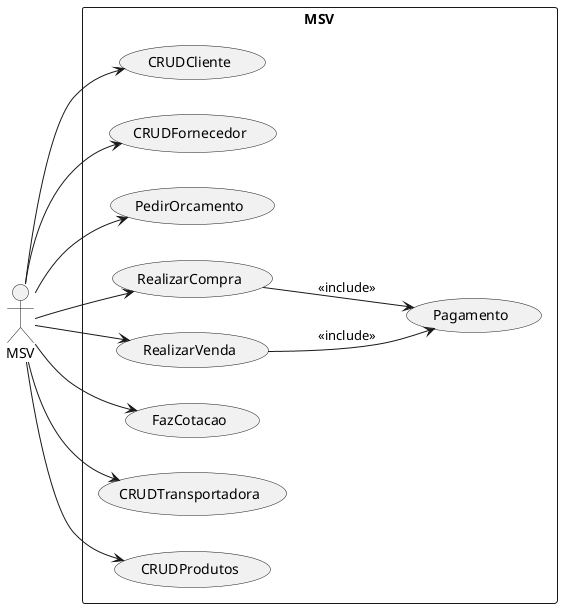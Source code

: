 @startuml

left to right direction
actor "MSV" as Msv

rectangle "MSV"{
    usecase "CRUDCliente" as UC1
    usecase "CRUDFornecedor"as UC2
    usecase "PedirOrcamento" as UC3
    usecase "RealizarCompra" as UC6
    usecase "Pagamento" as UC7
    usecase "RealizarVenda" as UC8
    usecase "FazCotacao" as UC5
    usecase "CRUDTransportadora" as UC9 
    usecase "CRUDProdutos" as UC4  
}


Msv --> UC1
Msv --> UC2
Msv --> UC3
Msv --> UC6
Msv --> UC8
Msv --> UC5
Msv --> UC9
Msv --> UC4

UC8 --> UC7:<<include>>
UC6 --> UC7:<<include>>
@enduml